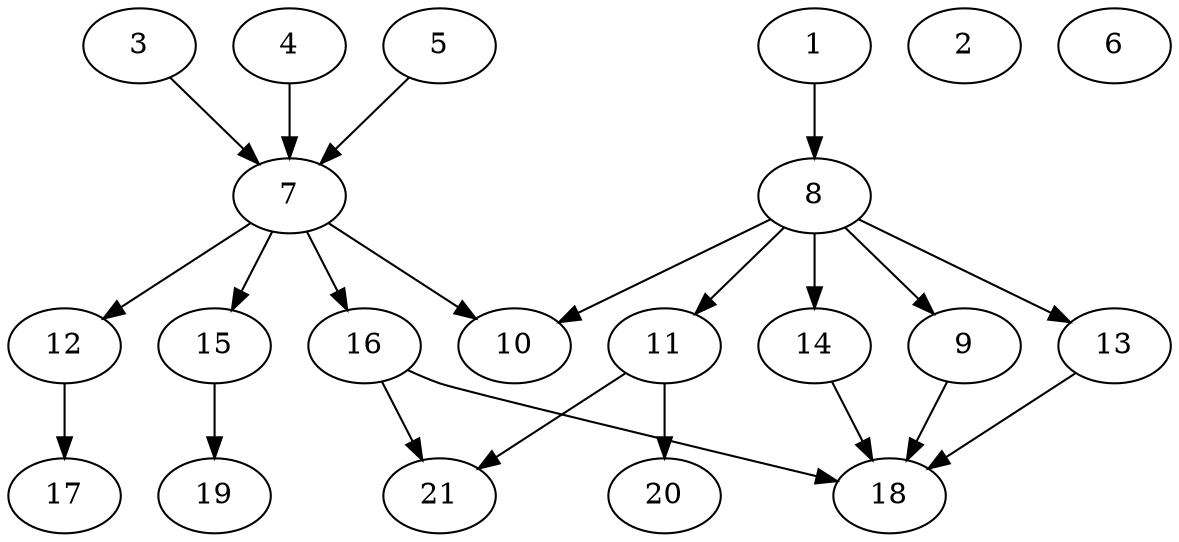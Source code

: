 // DAG (tier=2-normal, mode=data, n=21, ccr=0.415, fat=0.629, density=0.580, regular=0.433, jump=0.111, mindata=2097152, maxdata=16777216)
// DAG automatically generated by daggen at Sun Aug 24 16:33:34 2025
// /home/ermia/Project/Environments/daggen/bin/daggen --dot --ccr 0.415 --fat 0.629 --regular 0.433 --density 0.580 --jump 0.111 --mindata 2097152 --maxdata 16777216 -n 21 
digraph G {
  1 [size="355810002927091712000", alpha="0.14", expect_size="177905001463545856000"]
  1 -> 8 [size ="401700238131200"]
  2 [size="503994389126599360", alpha="0.15", expect_size="251997194563299680"]
  3 [size="69577842886762744", alpha="0.06", expect_size="34788921443381372"]
  3 -> 7 [size ="47996796403712"]
  4 [size="970089530472989312", alpha="0.17", expect_size="485044765236494656"]
  4 -> 7 [size ="449727401295872"]
  5 [size="1001037158359358242816", alpha="0.01", expect_size="500518579179679121408"]
  5 -> 7 [size ="800553055551488"]
  6 [size="398193928419848640", alpha="0.16", expect_size="199096964209924320"]
  7 [size="27661128934173884", alpha="0.19", expect_size="13830564467086942"]
  7 -> 10 [size ="560890256556032"]
  7 -> 12 [size ="560890256556032"]
  7 -> 15 [size ="560890256556032"]
  7 -> 16 [size ="560890256556032"]
  8 [size="56665523137681928", alpha="0.02", expect_size="28332761568840964"]
  8 -> 9 [size ="1433641032876032"]
  8 -> 10 [size ="1433641032876032"]
  8 -> 11 [size ="1433641032876032"]
  8 -> 13 [size ="1433641032876032"]
  8 -> 14 [size ="1433641032876032"]
  9 [size="67780905375589200", alpha="0.06", expect_size="33890452687794600"]
  9 -> 18 [size ="1085598081220608"]
  10 [size="11170203289977356288", alpha="0.01", expect_size="5585101644988678144"]
  11 [size="3589920820460517326848", alpha="0.05", expect_size="1794960410230258663424"]
  11 -> 20 [size ="1875627393155072"]
  11 -> 21 [size ="1875627393155072"]
  12 [size="102997073010268384", alpha="0.08", expect_size="51498536505134192"]
  12 -> 17 [size ="1727162386219008"]
  13 [size="1041195945789354", alpha="0.04", expect_size="520597972894677"]
  13 -> 18 [size ="41007886368768"]
  14 [size="35929296177834328", alpha="0.09", expect_size="17964648088917164"]
  14 -> 18 [size ="36362300424192"]
  15 [size="83321458602750080", alpha="0.16", expect_size="41660729301375040"]
  15 -> 19 [size ="42694122405888"]
  16 [size="183659565238844391424", alpha="0.18", expect_size="91829782619422195712"]
  16 -> 18 [size ="258483219857408"]
  16 -> 21 [size ="258483219857408"]
  17 [size="195105541191270137856", alpha="0.05", expect_size="97552770595635068928"]
  18 [size="2364541854633734", alpha="0.00", expect_size="1182270927316867"]
  19 [size="21541466648270156", alpha="0.05", expect_size="10770733324135078"]
  20 [size="26487709740774736", alpha="0.11", expect_size="13243854870387368"]
  21 [size="841727775923596544", alpha="0.15", expect_size="420863887961798272"]
}